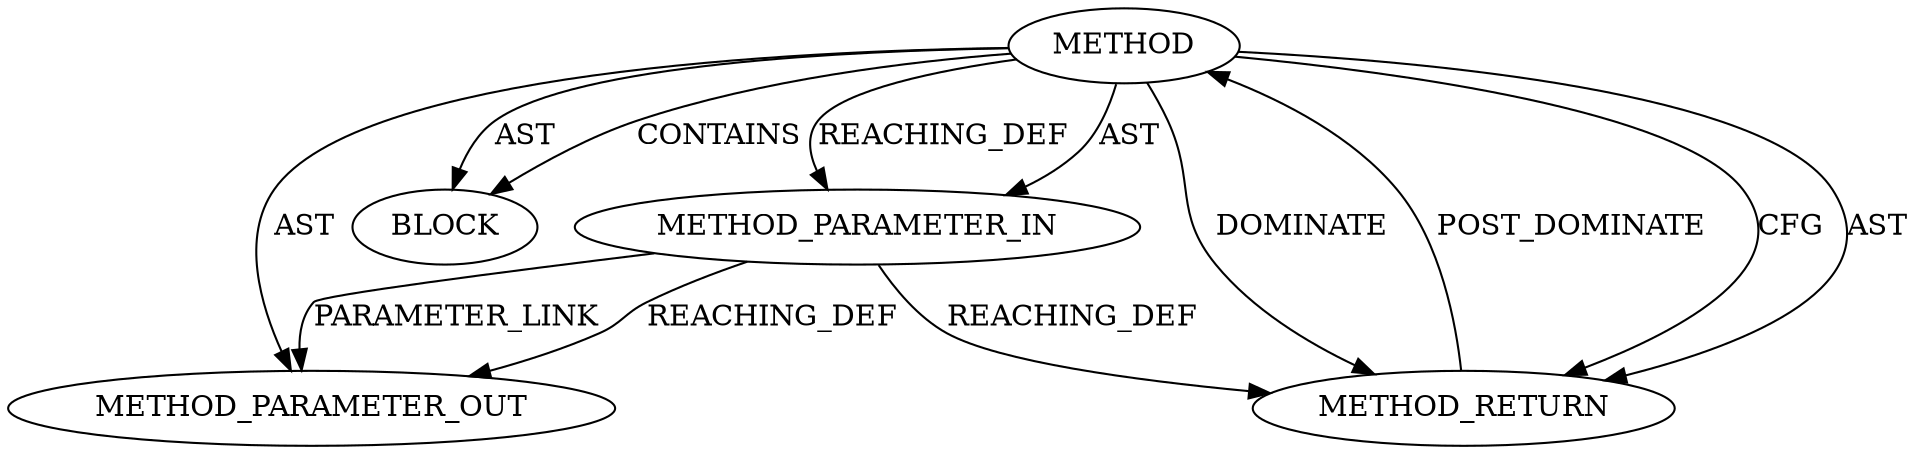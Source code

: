 digraph {
  12478 [label=METHOD AST_PARENT_TYPE="NAMESPACE_BLOCK" AST_PARENT_FULL_NAME="<global>" ORDER=0 CODE="<empty>" FULL_NAME="le64_to_cpu" IS_EXTERNAL=true FILENAME="<empty>" SIGNATURE="" NAME="le64_to_cpu"]
  12479 [label=METHOD_PARAMETER_IN ORDER=1 CODE="p1" IS_VARIADIC=false TYPE_FULL_NAME="ANY" EVALUATION_STRATEGY="BY_VALUE" INDEX=1 NAME="p1"]
  12480 [label=BLOCK ORDER=1 ARGUMENT_INDEX=1 CODE="<empty>" TYPE_FULL_NAME="ANY"]
  13480 [label=METHOD_PARAMETER_OUT ORDER=1 CODE="p1" IS_VARIADIC=false TYPE_FULL_NAME="ANY" EVALUATION_STRATEGY="BY_VALUE" INDEX=1 NAME="p1"]
  12481 [label=METHOD_RETURN ORDER=2 CODE="RET" TYPE_FULL_NAME="ANY" EVALUATION_STRATEGY="BY_VALUE"]
  12478 -> 12481 [label=CFG ]
  12479 -> 13480 [label=PARAMETER_LINK ]
  12478 -> 12481 [label=AST ]
  12481 -> 12478 [label=POST_DOMINATE ]
  12478 -> 12479 [label=AST ]
  12478 -> 12480 [label=CONTAINS ]
  12478 -> 12479 [label=REACHING_DEF VARIABLE=""]
  12479 -> 12481 [label=REACHING_DEF VARIABLE="p1"]
  12478 -> 12480 [label=AST ]
  12479 -> 13480 [label=REACHING_DEF VARIABLE="p1"]
  12478 -> 13480 [label=AST ]
  12478 -> 12481 [label=DOMINATE ]
}
